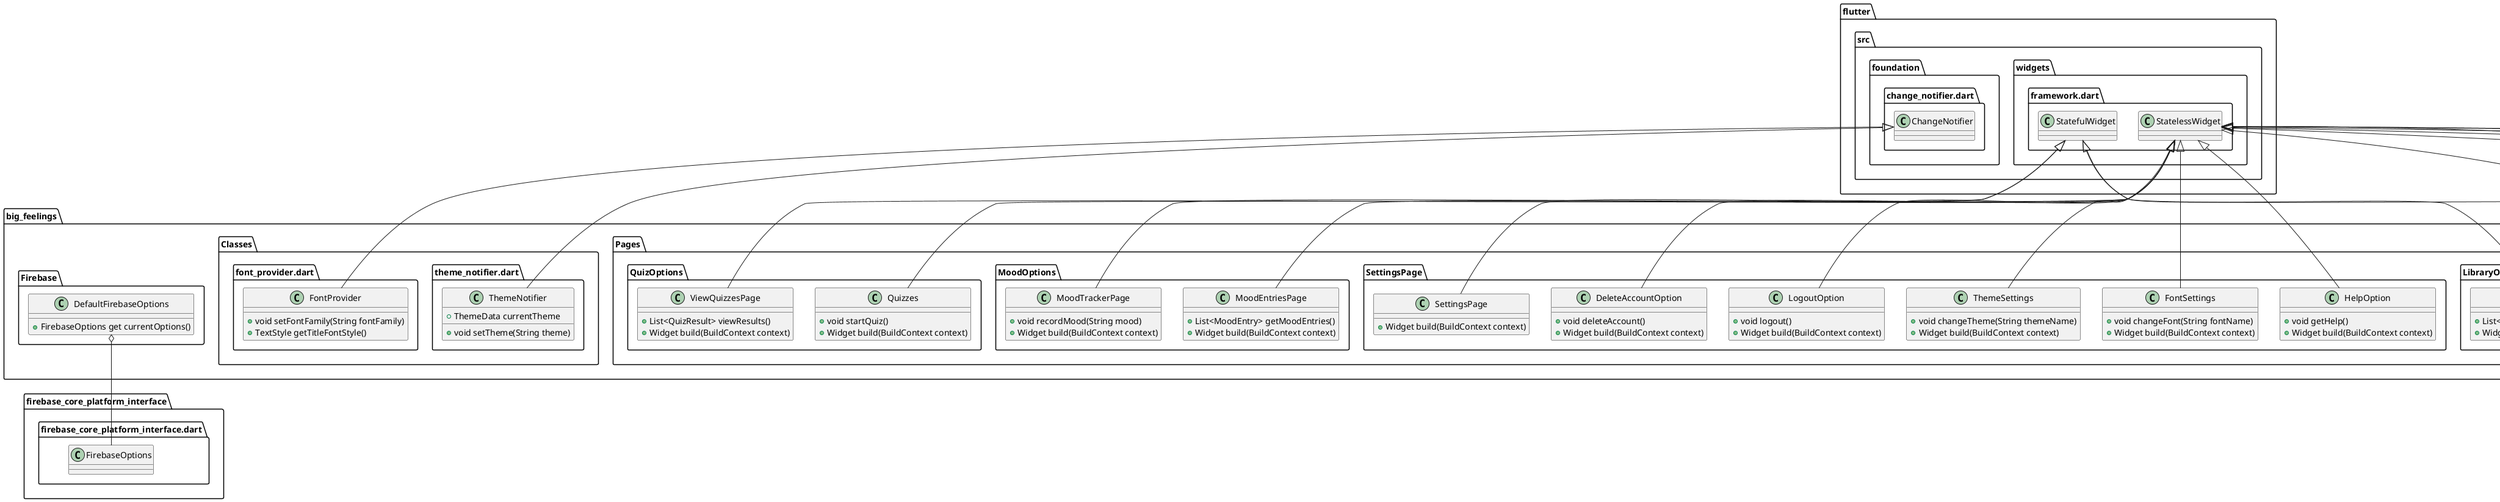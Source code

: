 @startuml BigFeelings
set namespaceSeparator ::

' Major Application Components
class "big_feelings::main.dart::MyApp" {
  +Widget build(BuildContext context)
}
"flutter::src::widgets::framework.dart::StatelessWidget" <|-- "big_feelings::main.dart::MyApp"

' Authentication and User Management
class "big_feelings::Pages::Auth::WelcomePage" {
  +Widget build(BuildContext context)
}
"flutter::src::widgets::framework.dart::StatelessWidget" <|-- "big_feelings::Pages::Auth::WelcomePage"

class "big_feelings::Pages::Auth::LoginPage" {
  +void loginUser()
  +Widget build(BuildContext context)
}
"flutter::src::widgets::framework.dart::StatelessWidget" <|-- "big_feelings::Pages::Auth::LoginPage"

class "big_feelings::Pages::Auth::SignupPage" {
  +void registerUser()
  +Widget build(BuildContext context)
}
"flutter::src::widgets::framework.dart::StatelessWidget" <|-- "big_feelings::Pages::Auth::SignupPage"

class "big_feelings::Pages::Auth::ResetPasswordPage" {
  +void resetPassword()
  +Widget build(BuildContext context)
}
"flutter::src::widgets::framework.dart::StatelessWidget" <|-- "big_feelings::Pages::Auth::ResetPasswordPage"

' Journaling Feature
class "big_feelings::Pages::JournalOptions::JournalEntry" {
  +void createJournalEntry()
  +Widget build(BuildContext context)
}
"flutter::src::widgets::framework.dart::StatelessWidget" <|-- "big_feelings::Pages::JournalOptions::JournalEntry"

class "big_feelings::Pages::JournalOptions::ViewJournals" {
  +List<JournalEntry> loadEntries()
  +Widget build(BuildContext context)
}
"flutter::src::widgets::framework.dart::StatefulWidget" <|-- "big_feelings::Pages::JournalOptions::ViewJournals"

' Library and Learning Resources
class "big_feelings::Pages::LibraryOptions::CopingMethods" {
  +List<String> getCopingMethods()
  +Widget build(BuildContext context)
}
"flutter::src::widgets::framework.dart::StatefulWidget" <|-- "big_feelings::Pages::LibraryOptions::CopingMethods"

class "big_feelings::Pages::LibraryOptions::VideoOptions" {
  +void playVideo(String videoUrl)
  +Widget build(BuildContext context)
}
"flutter::src::widgets::framework.dart::StatelessWidget" <|-- "big_feelings::Pages::LibraryOptions::VideoOptions"

' Settings and Configuration
class "big_feelings::Pages::SettingsPage::SettingsPage" {
  +Widget build(BuildContext context)
}
"flutter::src::widgets::framework.dart::StatefulWidget" <|-- "big_feelings::Pages::SettingsPage::SettingsPage"

class "big_feelings::Pages::SettingsPage::FontSettings" {
  +void changeFont(String fontName)
  +Widget build(BuildContext context)
}
"flutter::src::widgets::framework.dart::StatelessWidget" <|-- "big_feelings::Pages::SettingsPage::FontSettings"

class "big_feelings::Pages::SettingsPage::ThemeSettings" {
  +void changeTheme(String themeName)
  +Widget build(BuildContext context)
}
"flutter::src::widgets::framework.dart::StatelessWidget" <|-- "big_feelings::Pages::SettingsPage::ThemeSettings"

class "big_feelings::Pages::SettingsPage::LogoutOption" {
  +void logout()
  +Widget build(BuildContext context)
}
"flutter::src::widgets::framework.dart::StatelessWidget" <|-- "big_feelings::Pages::SettingsPage::LogoutOption"

class "big_feelings::Pages::SettingsPage::DeleteAccountOption" {
  +void deleteAccount()
  +Widget build(BuildContext context)
}
"flutter::src::widgets::framework.dart::StatelessWidget" <|-- "big_feelings::Pages::SettingsPage::DeleteAccountOption"

class "big_feelings::Pages::SettingsPage::HelpOption" {
  +void getHelp()
  +Widget build(BuildContext context)
}
"flutter::src::widgets::framework.dart::StatelessWidget" <|-- "big_feelings::Pages::SettingsPage::HelpOption"

' Theme and Font Management
class "big_feelings::Classes::theme_notifier.dart::ThemeNotifier" {
  +void setTheme(String theme)
  +ThemeData currentTheme
}
"flutter::src::foundation::change_notifier.dart::ChangeNotifier" <|-- "big_feelings::Classes::theme_notifier.dart::ThemeNotifier"

class "big_feelings::Classes::font_provider.dart::FontProvider" {
  +void setFontFamily(String fontFamily)
  +TextStyle getTitleFontStyle()
}
"flutter::src::foundation::change_notifier.dart::ChangeNotifier" <|-- "big_feelings::Classes::font_provider.dart::FontProvider"

' Core Firebase Integration
class "big_feelings::Firebase::DefaultFirebaseOptions" {
  +FirebaseOptions get currentOptions()
}
"big_feelings::Firebase::DefaultFirebaseOptions" o-- "firebase_core_platform_interface::firebase_core_platform_interface.dart::FirebaseOptions"

' Mood Tracking Features
class "big_feelings::Pages::MoodOptions::MoodTrackerPage" {
  +void recordMood(String mood)
  +Widget build(BuildContext context)
}
"flutter::src::widgets::framework.dart::StatefulWidget" <|-- "big_feelings::Pages::MoodOptions::MoodTrackerPage"

class "big_feelings::Pages::MoodOptions::MoodEntriesPage" {
  +List<MoodEntry> getMoodEntries()
  +Widget build(BuildContext context)
}
"flutter::src::widgets::framework.dart::StatelessWidget" <|-- "big_feelings::Pages::MoodOptions::MoodEntriesPage"

' Quizzes and Assessments
class "big_feelings::Pages::QuizOptions::Quizzes" {
  +void startQuiz()
  +Widget build(BuildContext context)
}
"flutter::src::widgets::framework.dart::StatelessWidget" <|-- "big_feelings::Pages::QuizOptions::Quizzes"

class "big_feelings::Pages::QuizOptions::ViewQuizzesPage" {
  +List<QuizResult> viewResults()
  +Widget build(BuildContext context)
}
"flutter::src::widgets::framework.dart::StatelessWidget" <|-- "big_feelings::Pages::QuizOptions::ViewQuizzesPage"

@enduml
